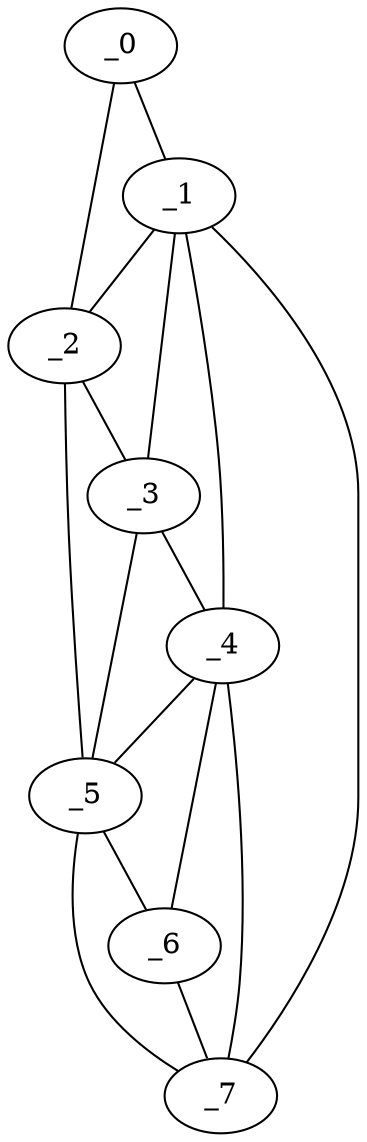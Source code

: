 graph "obj42__305.gxl" {
	_0	 [x=35,
		y=37];
	_1	 [x=64,
		y=52];
	_0 -- _1	 [valence=1];
	_2	 [x=94,
		y=31];
	_0 -- _2	 [valence=1];
	_1 -- _2	 [valence=2];
	_3	 [x=99,
		y=36];
	_1 -- _3	 [valence=2];
	_4	 [x=111,
		y=44];
	_1 -- _4	 [valence=2];
	_7	 [x=126,
		y=45];
	_1 -- _7	 [valence=1];
	_2 -- _3	 [valence=1];
	_5	 [x=118,
		y=36];
	_2 -- _5	 [valence=1];
	_3 -- _4	 [valence=2];
	_3 -- _5	 [valence=1];
	_4 -- _5	 [valence=2];
	_6	 [x=120,
		y=40];
	_4 -- _6	 [valence=2];
	_4 -- _7	 [valence=1];
	_5 -- _6	 [valence=1];
	_5 -- _7	 [valence=1];
	_6 -- _7	 [valence=2];
}
